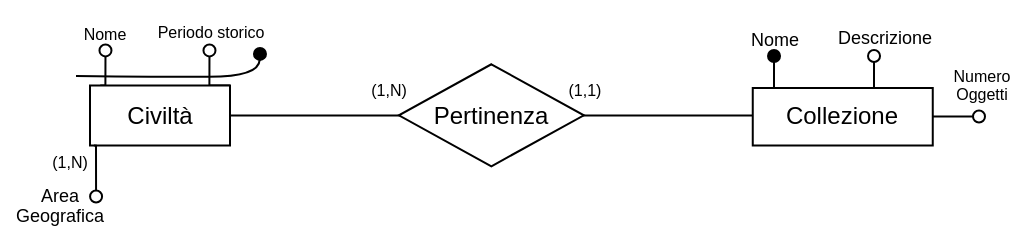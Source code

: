 <mxfile version="24.2.5" type="device">
  <diagram id="BsKAggJHzZJeDUVv_Xdy" name="Pagina-1">
    <mxGraphModel dx="700" dy="414" grid="1" gridSize="10" guides="1" tooltips="1" connect="1" arrows="1" fold="1" page="1" pageScale="1" pageWidth="827" pageHeight="1169" math="0" shadow="0">
      <root>
        <mxCell id="0" />
        <mxCell id="1" parent="0" />
        <mxCell id="EQWHislEYRssnFFlGAhi-2" value="&lt;font style=&quot;font-size: 8px;&quot;&gt;Periodo storico&lt;/font&gt;" style="text;html=1;align=center;verticalAlign=middle;whiteSpace=wrap;rounded=0;" vertex="1" parent="1">
          <mxGeometry x="240.11" y="90.63" width="71" height="29" as="geometry" />
        </mxCell>
        <mxCell id="EQWHislEYRssnFFlGAhi-3" value="&lt;font style=&quot;font-size: 8px;&quot;&gt;Nome&lt;/font&gt;" style="text;html=1;align=center;verticalAlign=middle;whiteSpace=wrap;rounded=0;" vertex="1" parent="1">
          <mxGeometry x="190.55" y="90.63" width="63" height="30" as="geometry" />
        </mxCell>
        <mxCell id="EQWHislEYRssnFFlGAhi-4" value="&lt;span style=&quot;font-size: 8px;&quot;&gt;(1&lt;/span&gt;&lt;span style=&quot;font-size: 8px; background-color: initial;&quot;&gt;,N)&lt;/span&gt;" style="text;html=1;align=center;verticalAlign=middle;whiteSpace=wrap;rounded=1;strokeColor=none;glass=0;" vertex="1" parent="1">
          <mxGeometry x="352.99" y="131.0" width="22.5" height="6.75" as="geometry" />
        </mxCell>
        <mxCell id="EQWHislEYRssnFFlGAhi-5" value="&lt;font style=&quot;font-size: 8px;&quot;&gt;(1,1)&lt;/font&gt;" style="text;html=1;align=center;verticalAlign=middle;whiteSpace=wrap;rounded=1;strokeColor=none;glass=0;" vertex="1" parent="1">
          <mxGeometry x="450.69" y="131.0" width="22.5" height="6.75" as="geometry" />
        </mxCell>
        <mxCell id="EQWHislEYRssnFFlGAhi-6" style="edgeStyle=orthogonalEdgeStyle;rounded=0;orthogonalLoop=1;jettySize=auto;html=1;exitX=0.25;exitY=0;exitDx=0;exitDy=0;entryX=0.5;entryY=1;entryDx=0;entryDy=0;endArrow=oval;endFill=0;" edge="1" parent="1">
          <mxGeometry relative="1" as="geometry">
            <mxPoint x="222.74" y="115.21" as="targetPoint" />
            <mxPoint x="220.12" y="132.71" as="sourcePoint" />
          </mxGeometry>
        </mxCell>
        <mxCell id="EQWHislEYRssnFFlGAhi-7" style="edgeStyle=orthogonalEdgeStyle;rounded=0;orthogonalLoop=1;jettySize=auto;html=1;exitX=1;exitY=0;exitDx=0;exitDy=0;entryX=0.25;entryY=1;entryDx=0;entryDy=0;endArrow=oval;endFill=0;" edge="1" parent="1" source="EQWHislEYRssnFFlGAhi-8">
          <mxGeometry relative="1" as="geometry">
            <mxPoint x="274.74" y="115.21" as="targetPoint" />
            <mxPoint x="287.62" y="132.71" as="sourcePoint" />
          </mxGeometry>
        </mxCell>
        <mxCell id="EQWHislEYRssnFFlGAhi-8" value="Civiltà" style="whiteSpace=wrap;html=1;align=center;" vertex="1" parent="1">
          <mxGeometry x="215" y="132.75" width="70" height="30" as="geometry" />
        </mxCell>
        <mxCell id="EQWHislEYRssnFFlGAhi-9" value="" style="curved=1;endArrow=oval;html=1;rounded=0;entryX=0.642;entryY=0.924;entryDx=0;entryDy=0;entryPerimeter=0;endFill=1;" edge="1" parent="1">
          <mxGeometry width="50" height="50" relative="1" as="geometry">
            <mxPoint x="207.99" y="127.95" as="sourcePoint" />
            <mxPoint x="299.99" y="116.95" as="targetPoint" />
            <Array as="points">
              <mxPoint x="249.44" y="128.4" />
              <mxPoint x="299.44" y="128.4" />
            </Array>
          </mxGeometry>
        </mxCell>
        <mxCell id="EQWHislEYRssnFFlGAhi-10" value="&lt;font style=&quot;font-size: 8px;&quot;&gt;(1,N)&lt;/font&gt;" style="text;html=1;align=center;verticalAlign=middle;whiteSpace=wrap;rounded=1;strokeColor=none;glass=0;" vertex="1" parent="1">
          <mxGeometry x="180" y="162.75" width="50" height="15" as="geometry" />
        </mxCell>
        <mxCell id="EQWHislEYRssnFFlGAhi-11" value="&lt;p style=&quot;line-height: 70%;&quot;&gt;&lt;font style=&quot;font-size: 9px;&quot;&gt;Area Geografica&lt;/font&gt;&lt;/p&gt;" style="text;html=1;align=center;verticalAlign=middle;whiteSpace=wrap;rounded=0;" vertex="1" parent="1">
          <mxGeometry x="170" y="176.75" width="60" height="30" as="geometry" />
        </mxCell>
        <mxCell id="EQWHislEYRssnFFlGAhi-12" style="edgeStyle=orthogonalEdgeStyle;rounded=0;orthogonalLoop=1;jettySize=auto;html=1;exitX=0.25;exitY=1;exitDx=0;exitDy=0;endArrow=oval;endFill=0;" edge="1" parent="1">
          <mxGeometry relative="1" as="geometry">
            <mxPoint x="216.95" y="162.75" as="sourcePoint" />
            <mxPoint x="218.04" y="188.25" as="targetPoint" />
          </mxGeometry>
        </mxCell>
        <mxCell id="EQWHislEYRssnFFlGAhi-13" value="" style="endArrow=none;html=1;rounded=0;entryX=1;entryY=0.5;entryDx=0;entryDy=0;exitX=0;exitY=0.5;exitDx=0;exitDy=0;" edge="1" parent="1" target="EQWHislEYRssnFFlGAhi-8">
          <mxGeometry width="50" height="50" relative="1" as="geometry">
            <mxPoint x="553.19" y="147.75" as="sourcePoint" />
            <mxPoint x="354.9" y="132.75" as="targetPoint" />
          </mxGeometry>
        </mxCell>
        <mxCell id="EQWHislEYRssnFFlGAhi-14" value="Pertinenza" style="shape=rhombus;perimeter=rhombusPerimeter;whiteSpace=wrap;html=1;align=center;" vertex="1" parent="1">
          <mxGeometry x="369.44" y="122.13" width="92.5" height="51" as="geometry" />
        </mxCell>
        <mxCell id="EQWHislEYRssnFFlGAhi-38" value="&lt;font style=&quot;font-size: 9px;&quot;&gt;Descrizione&lt;/font&gt;" style="text;html=1;align=center;verticalAlign=middle;whiteSpace=wrap;rounded=0;" vertex="1" parent="1">
          <mxGeometry x="595.13" y="100.37" width="35" height="15" as="geometry" />
        </mxCell>
        <mxCell id="EQWHislEYRssnFFlGAhi-39" value="&lt;font style=&quot;font-size: 9px;&quot;&gt;Nome&lt;/font&gt;" style="text;html=1;align=center;verticalAlign=middle;whiteSpace=wrap;rounded=0;" vertex="1" parent="1">
          <mxGeometry x="540" y="100.37" width="35" height="17" as="geometry" />
        </mxCell>
        <mxCell id="EQWHislEYRssnFFlGAhi-101" value="Collezione" style="whiteSpace=wrap;html=1;align=center;" vertex="1" parent="1">
          <mxGeometry x="546.38" y="134" width="90" height="28.75" as="geometry" />
        </mxCell>
        <mxCell id="EQWHislEYRssnFFlGAhi-102" style="edgeStyle=orthogonalEdgeStyle;rounded=0;orthogonalLoop=1;jettySize=auto;html=1;exitX=0.75;exitY=0;exitDx=0;exitDy=0;endArrow=oval;endFill=1;" edge="1" parent="1">
          <mxGeometry relative="1" as="geometry">
            <mxPoint x="559.01" y="133.99" as="sourcePoint" />
            <mxPoint x="557.01" y="117.99" as="targetPoint" />
          </mxGeometry>
        </mxCell>
        <mxCell id="EQWHislEYRssnFFlGAhi-103" style="edgeStyle=orthogonalEdgeStyle;rounded=0;orthogonalLoop=1;jettySize=auto;html=1;exitX=0.75;exitY=0;exitDx=0;exitDy=0;endArrow=oval;endFill=0;" edge="1" parent="1">
          <mxGeometry relative="1" as="geometry">
            <mxPoint x="609.01" y="134" as="sourcePoint" />
            <mxPoint x="607.01" y="118" as="targetPoint" />
          </mxGeometry>
        </mxCell>
        <mxCell id="EQWHislEYRssnFFlGAhi-125" style="edgeStyle=orthogonalEdgeStyle;rounded=0;orthogonalLoop=1;jettySize=auto;html=1;exitX=1;exitY=0.5;exitDx=0;exitDy=0;endArrow=oval;endFill=0;" edge="1" parent="1">
          <mxGeometry relative="1" as="geometry">
            <mxPoint x="636.38" y="148.26" as="sourcePoint" />
            <mxPoint x="659.5" y="148.26" as="targetPoint" />
          </mxGeometry>
        </mxCell>
        <mxCell id="EQWHislEYRssnFFlGAhi-133" value="&lt;font style=&quot;font-size: 8px;&quot;&gt;Numero&lt;/font&gt;&lt;div style=&quot;line-height: 40%;&quot;&gt;&lt;font style=&quot;font-size: 8px;&quot;&gt;Oggetti&lt;/font&gt;&lt;/div&gt;" style="text;html=1;align=center;verticalAlign=middle;whiteSpace=wrap;rounded=1;strokeColor=none;" vertex="1" parent="1">
          <mxGeometry x="640.76" y="120.87" width="40" height="18" as="geometry" />
        </mxCell>
      </root>
    </mxGraphModel>
  </diagram>
</mxfile>
